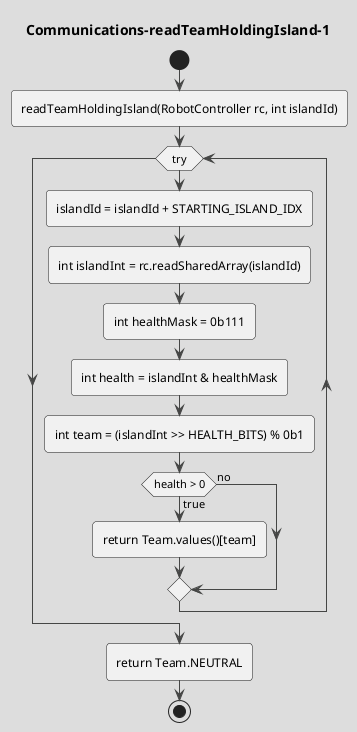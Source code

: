 @startuml Communications-readTeamHoldingIsland-1
!theme toy 
title Communications-readTeamHoldingIsland-1
start

' :from part 1; 

' static Team readTeamHoldingIsland(RobotController rc, int islandId) {
' Boolean printToConsole = false;
' Boolean sometimesTrue = false;

' if (printToConsole || sometimesTrue) {
'     System.out.println(logDetails + " 770 readTeamHoldingIsland " );
' }

:readTeamHoldingIsland(RobotController rc, int islandId);

while (try) 
    :islandId = islandId + STARTING_ISLAND_IDX;
    :int islandInt = rc.readSharedArray(islandId);
    :int healthMask = 0b111;
    :int health = islandInt & healthMask;
    :int team = (islandInt >> HEALTH_BITS) % 0b1;
    if (health > 0) then (true)
        :return Team.values()[team];
    else (no)
    endif
endwhile

:return Team.NEUTRAL;

stop
@enduml


'     }
' } catch (GameActionException e) {} 
'         if (printToConsole || sometimesTrue) {
'             System.out.println(logDetails + " 771 readTeamHoldingIsland return Team.values()[team] = " + Team.values()[team] + " team = " + team);
'         }
' if (printToConsole || sometimesTrue) {
'     System.out.println(logDetails + " 772 readTeamHoldingIsland return Team.NEUTRAL = " + Team.NEUTRAL );
' }

' if (if target != null) then (true)
'     :we have a nearby enemy, move away;
'     if (if rc.canAttack(target.getLocation())) then (true)
'         :rc.attack(target.getLocation());
'         :rc.setIndicatorString(" AAAA0 Amplifier attacking " + target.getLocation());
'     else (no)
'     endif    
'     :Pathing.moveTowards(rc, target.getLocation());
'     :rc.setIndicatorString(" BBBB0 Pathing.moveTowards " + target.getLocation());
' else (no)
'     :no nearby enemy, good;
'     :below is about joining with other launchers;
'     :RobotInfo[] allies = rc.senseNearbyRobots(9, rc.getTeam());
'     :int lowestID = rc.getID();
'     :MapLocation leaderPos = null;
'     while (RobotInfo ally : allies)
'         if (if ally.getType() != RobotType.LAUNCHER) then (true)
'             :continue;
'         else (no)
'         endif    
'         if (if ally.getID() < lowestID) then (true)
'             :lowestID = ally.getID();
'             :leaderPos = ally.getLocation();
'         else (no)
'         endif    
'     endwhile
'     if (if leaderPos != null) then (true)
'         :Pathing.moveTowards(rc, leaderPos);
'         :rc.setIndicatorString("Following " + lowestID);
'     else (no)
'         :MapLocation center = new MapLocation(rc.getMapWidth()/2, rc.getMapHeight()/2);
'         ' // MapLocation center = goalLoc;
'         :Pathing.moveTowards(rc, center);
'         :rc.setIndicatorString("I'm the leader! moving toward center " + center);
'     endif    
' endif    
' :Also try to move randomly;
' :Direction dir = RobotPlayer.directions[RobotPlayer.rng.nextInt(RobotPlayer.directions.length)];
' if (if rc.canMove(dir)) then (true)
'     :rc.move(dir);
'     :rc.setIndicatorString(" YYYY0 rc.move(dir) " + dir);
' else (no)
' endif    



